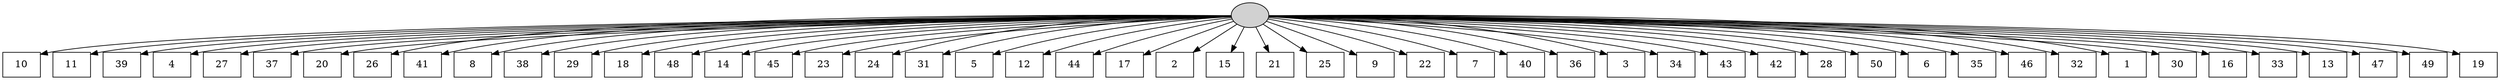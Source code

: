 digraph G {
0[style=filled, fillcolor=grey82, label=""];
1[shape=box,style=filled, fillcolor=white,label="10\n"];
2[shape=box,style=filled, fillcolor=white,label="11\n"];
3[shape=box,style=filled, fillcolor=white,label="39\n"];
4[shape=box,style=filled, fillcolor=white,label="4\n"];
5[shape=box,style=filled, fillcolor=white,label="27\n"];
6[shape=box,style=filled, fillcolor=white,label="37\n"];
7[shape=box,style=filled, fillcolor=white,label="20\n"];
8[shape=box,style=filled, fillcolor=white,label="26\n"];
9[shape=box,style=filled, fillcolor=white,label="41\n"];
10[shape=box,style=filled, fillcolor=white,label="8\n"];
11[shape=box,style=filled, fillcolor=white,label="38\n"];
12[shape=box,style=filled, fillcolor=white,label="29\n"];
13[shape=box,style=filled, fillcolor=white,label="18\n"];
14[shape=box,style=filled, fillcolor=white,label="48\n"];
15[shape=box,style=filled, fillcolor=white,label="14\n"];
16[shape=box,style=filled, fillcolor=white,label="45\n"];
17[shape=box,style=filled, fillcolor=white,label="23\n"];
18[shape=box,style=filled, fillcolor=white,label="24\n"];
19[shape=box,style=filled, fillcolor=white,label="31\n"];
20[shape=box,style=filled, fillcolor=white,label="5\n"];
21[shape=box,style=filled, fillcolor=white,label="12\n"];
22[shape=box,style=filled, fillcolor=white,label="44\n"];
23[shape=box,style=filled, fillcolor=white,label="17\n"];
24[shape=box,style=filled, fillcolor=white,label="2\n"];
25[shape=box,style=filled, fillcolor=white,label="15\n"];
26[shape=box,style=filled, fillcolor=white,label="21\n"];
27[shape=box,style=filled, fillcolor=white,label="25\n"];
28[shape=box,style=filled, fillcolor=white,label="9\n"];
29[shape=box,style=filled, fillcolor=white,label="22\n"];
30[shape=box,style=filled, fillcolor=white,label="7\n"];
31[shape=box,style=filled, fillcolor=white,label="40\n"];
32[shape=box,style=filled, fillcolor=white,label="36\n"];
33[shape=box,style=filled, fillcolor=white,label="3\n"];
34[shape=box,style=filled, fillcolor=white,label="34\n"];
35[shape=box,style=filled, fillcolor=white,label="43\n"];
36[shape=box,style=filled, fillcolor=white,label="42\n"];
37[shape=box,style=filled, fillcolor=white,label="28\n"];
38[shape=box,style=filled, fillcolor=white,label="50\n"];
39[shape=box,style=filled, fillcolor=white,label="6\n"];
40[shape=box,style=filled, fillcolor=white,label="35\n"];
41[shape=box,style=filled, fillcolor=white,label="46\n"];
42[shape=box,style=filled, fillcolor=white,label="32\n"];
43[shape=box,style=filled, fillcolor=white,label="1\n"];
44[shape=box,style=filled, fillcolor=white,label="30\n"];
45[shape=box,style=filled, fillcolor=white,label="16\n"];
46[shape=box,style=filled, fillcolor=white,label="33\n"];
47[shape=box,style=filled, fillcolor=white,label="13\n"];
48[shape=box,style=filled, fillcolor=white,label="47\n"];
49[shape=box,style=filled, fillcolor=white,label="49\n"];
50[shape=box,style=filled, fillcolor=white,label="19\n"];
0->1 ;
0->2 ;
0->3 ;
0->4 ;
0->5 ;
0->6 ;
0->7 ;
0->8 ;
0->9 ;
0->10 ;
0->11 ;
0->12 ;
0->13 ;
0->14 ;
0->15 ;
0->16 ;
0->17 ;
0->18 ;
0->19 ;
0->20 ;
0->21 ;
0->22 ;
0->23 ;
0->24 ;
0->25 ;
0->26 ;
0->27 ;
0->28 ;
0->29 ;
0->30 ;
0->31 ;
0->32 ;
0->33 ;
0->34 ;
0->35 ;
0->36 ;
0->37 ;
0->38 ;
0->39 ;
0->40 ;
0->41 ;
0->42 ;
0->43 ;
0->44 ;
0->45 ;
0->46 ;
0->47 ;
0->48 ;
0->49 ;
0->50 ;
}
